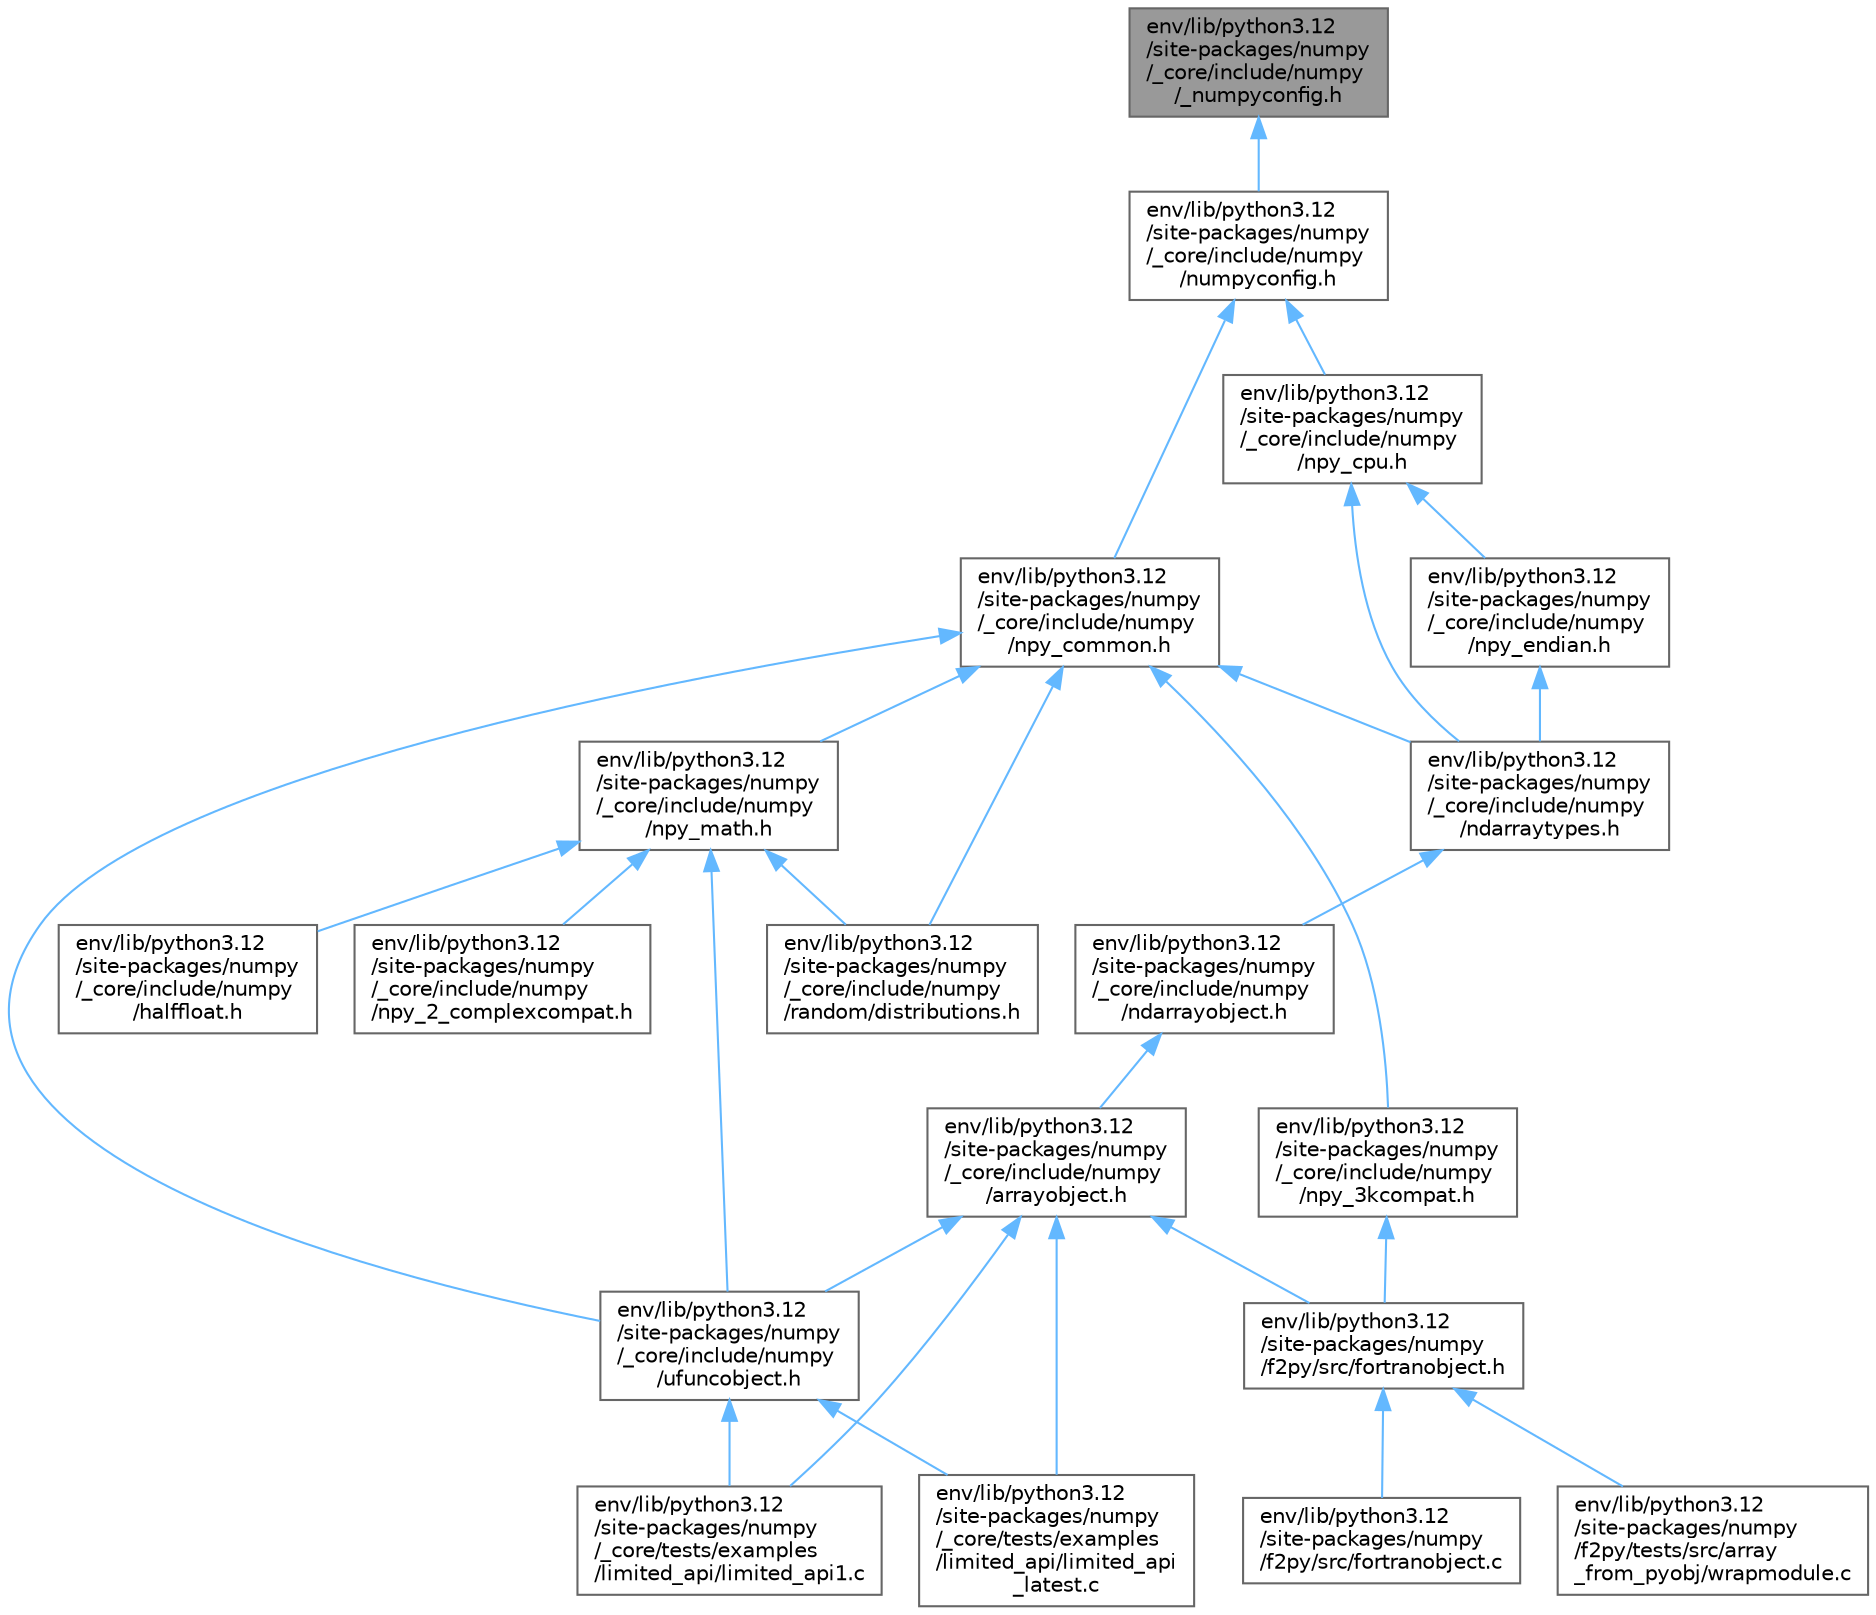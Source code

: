 digraph "env/lib/python3.12/site-packages/numpy/_core/include/numpy/_numpyconfig.h"
{
 // LATEX_PDF_SIZE
  bgcolor="transparent";
  edge [fontname=Helvetica,fontsize=10,labelfontname=Helvetica,labelfontsize=10];
  node [fontname=Helvetica,fontsize=10,shape=box,height=0.2,width=0.4];
  Node1 [id="Node000001",label="env/lib/python3.12\l/site-packages/numpy\l/_core/include/numpy\l/_numpyconfig.h",height=0.2,width=0.4,color="gray40", fillcolor="grey60", style="filled", fontcolor="black",tooltip=" "];
  Node1 -> Node2 [id="edge27_Node000001_Node000002",dir="back",color="steelblue1",style="solid",tooltip=" "];
  Node2 [id="Node000002",label="env/lib/python3.12\l/site-packages/numpy\l/_core/include/numpy\l/numpyconfig.h",height=0.2,width=0.4,color="grey40", fillcolor="white", style="filled",URL="$numpyconfig_8h.html",tooltip=" "];
  Node2 -> Node3 [id="edge28_Node000002_Node000003",dir="back",color="steelblue1",style="solid",tooltip=" "];
  Node3 [id="Node000003",label="env/lib/python3.12\l/site-packages/numpy\l/_core/include/numpy\l/npy_common.h",height=0.2,width=0.4,color="grey40", fillcolor="white", style="filled",URL="$npy__common_8h.html",tooltip=" "];
  Node3 -> Node4 [id="edge29_Node000003_Node000004",dir="back",color="steelblue1",style="solid",tooltip=" "];
  Node4 [id="Node000004",label="env/lib/python3.12\l/site-packages/numpy\l/_core/include/numpy\l/ndarraytypes.h",height=0.2,width=0.4,color="grey40", fillcolor="white", style="filled",URL="$ndarraytypes_8h.html",tooltip=" "];
  Node4 -> Node5 [id="edge30_Node000004_Node000005",dir="back",color="steelblue1",style="solid",tooltip=" "];
  Node5 [id="Node000005",label="env/lib/python3.12\l/site-packages/numpy\l/_core/include/numpy\l/ndarrayobject.h",height=0.2,width=0.4,color="grey40", fillcolor="white", style="filled",URL="$ndarrayobject_8h.html",tooltip=" "];
  Node5 -> Node6 [id="edge31_Node000005_Node000006",dir="back",color="steelblue1",style="solid",tooltip=" "];
  Node6 [id="Node000006",label="env/lib/python3.12\l/site-packages/numpy\l/_core/include/numpy\l/arrayobject.h",height=0.2,width=0.4,color="grey40", fillcolor="white", style="filled",URL="$arrayobject_8h.html",tooltip=" "];
  Node6 -> Node7 [id="edge32_Node000006_Node000007",dir="back",color="steelblue1",style="solid",tooltip=" "];
  Node7 [id="Node000007",label="env/lib/python3.12\l/site-packages/numpy\l/_core/include/numpy\l/ufuncobject.h",height=0.2,width=0.4,color="grey40", fillcolor="white", style="filled",URL="$ufuncobject_8h.html",tooltip=" "];
  Node7 -> Node8 [id="edge33_Node000007_Node000008",dir="back",color="steelblue1",style="solid",tooltip=" "];
  Node8 [id="Node000008",label="env/lib/python3.12\l/site-packages/numpy\l/_core/tests/examples\l/limited_api/limited_api1.c",height=0.2,width=0.4,color="grey40", fillcolor="white", style="filled",URL="$limited__api1_8c.html",tooltip=" "];
  Node7 -> Node9 [id="edge34_Node000007_Node000009",dir="back",color="steelblue1",style="solid",tooltip=" "];
  Node9 [id="Node000009",label="env/lib/python3.12\l/site-packages/numpy\l/_core/tests/examples\l/limited_api/limited_api\l_latest.c",height=0.2,width=0.4,color="grey40", fillcolor="white", style="filled",URL="$limited__api__latest_8c.html",tooltip=" "];
  Node6 -> Node8 [id="edge35_Node000006_Node000008",dir="back",color="steelblue1",style="solid",tooltip=" "];
  Node6 -> Node9 [id="edge36_Node000006_Node000009",dir="back",color="steelblue1",style="solid",tooltip=" "];
  Node6 -> Node10 [id="edge37_Node000006_Node000010",dir="back",color="steelblue1",style="solid",tooltip=" "];
  Node10 [id="Node000010",label="env/lib/python3.12\l/site-packages/numpy\l/f2py/src/fortranobject.h",height=0.2,width=0.4,color="grey40", fillcolor="white", style="filled",URL="$fortranobject_8h.html",tooltip=" "];
  Node10 -> Node11 [id="edge38_Node000010_Node000011",dir="back",color="steelblue1",style="solid",tooltip=" "];
  Node11 [id="Node000011",label="env/lib/python3.12\l/site-packages/numpy\l/f2py/src/fortranobject.c",height=0.2,width=0.4,color="grey40", fillcolor="white", style="filled",URL="$fortranobject_8c.html",tooltip=" "];
  Node10 -> Node12 [id="edge39_Node000010_Node000012",dir="back",color="steelblue1",style="solid",tooltip=" "];
  Node12 [id="Node000012",label="env/lib/python3.12\l/site-packages/numpy\l/f2py/tests/src/array\l_from_pyobj/wrapmodule.c",height=0.2,width=0.4,color="grey40", fillcolor="white", style="filled",URL="$wrapmodule_8c.html",tooltip=" "];
  Node3 -> Node13 [id="edge40_Node000003_Node000013",dir="back",color="steelblue1",style="solid",tooltip=" "];
  Node13 [id="Node000013",label="env/lib/python3.12\l/site-packages/numpy\l/_core/include/numpy\l/npy_3kcompat.h",height=0.2,width=0.4,color="grey40", fillcolor="white", style="filled",URL="$npy__3kcompat_8h.html",tooltip=" "];
  Node13 -> Node10 [id="edge41_Node000013_Node000010",dir="back",color="steelblue1",style="solid",tooltip=" "];
  Node3 -> Node14 [id="edge42_Node000003_Node000014",dir="back",color="steelblue1",style="solid",tooltip=" "];
  Node14 [id="Node000014",label="env/lib/python3.12\l/site-packages/numpy\l/_core/include/numpy\l/npy_math.h",height=0.2,width=0.4,color="grey40", fillcolor="white", style="filled",URL="$npy__math_8h.html",tooltip=" "];
  Node14 -> Node15 [id="edge43_Node000014_Node000015",dir="back",color="steelblue1",style="solid",tooltip=" "];
  Node15 [id="Node000015",label="env/lib/python3.12\l/site-packages/numpy\l/_core/include/numpy\l/halffloat.h",height=0.2,width=0.4,color="grey40", fillcolor="white", style="filled",URL="$halffloat_8h.html",tooltip=" "];
  Node14 -> Node16 [id="edge44_Node000014_Node000016",dir="back",color="steelblue1",style="solid",tooltip=" "];
  Node16 [id="Node000016",label="env/lib/python3.12\l/site-packages/numpy\l/_core/include/numpy\l/npy_2_complexcompat.h",height=0.2,width=0.4,color="grey40", fillcolor="white", style="filled",URL="$npy__2__complexcompat_8h.html",tooltip=" "];
  Node14 -> Node17 [id="edge45_Node000014_Node000017",dir="back",color="steelblue1",style="solid",tooltip=" "];
  Node17 [id="Node000017",label="env/lib/python3.12\l/site-packages/numpy\l/_core/include/numpy\l/random/distributions.h",height=0.2,width=0.4,color="grey40", fillcolor="white", style="filled",URL="$distributions_8h.html",tooltip=" "];
  Node14 -> Node7 [id="edge46_Node000014_Node000007",dir="back",color="steelblue1",style="solid",tooltip=" "];
  Node3 -> Node17 [id="edge47_Node000003_Node000017",dir="back",color="steelblue1",style="solid",tooltip=" "];
  Node3 -> Node7 [id="edge48_Node000003_Node000007",dir="back",color="steelblue1",style="solid",tooltip=" "];
  Node2 -> Node18 [id="edge49_Node000002_Node000018",dir="back",color="steelblue1",style="solid",tooltip=" "];
  Node18 [id="Node000018",label="env/lib/python3.12\l/site-packages/numpy\l/_core/include/numpy\l/npy_cpu.h",height=0.2,width=0.4,color="grey40", fillcolor="white", style="filled",URL="$npy__cpu_8h.html",tooltip=" "];
  Node18 -> Node4 [id="edge50_Node000018_Node000004",dir="back",color="steelblue1",style="solid",tooltip=" "];
  Node18 -> Node19 [id="edge51_Node000018_Node000019",dir="back",color="steelblue1",style="solid",tooltip=" "];
  Node19 [id="Node000019",label="env/lib/python3.12\l/site-packages/numpy\l/_core/include/numpy\l/npy_endian.h",height=0.2,width=0.4,color="grey40", fillcolor="white", style="filled",URL="$npy__endian_8h.html",tooltip=" "];
  Node19 -> Node4 [id="edge52_Node000019_Node000004",dir="back",color="steelblue1",style="solid",tooltip=" "];
}

